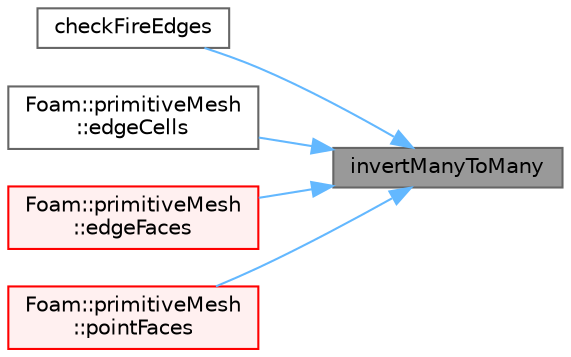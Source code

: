 digraph "invertManyToMany"
{
 // LATEX_PDF_SIZE
  bgcolor="transparent";
  edge [fontname=Helvetica,fontsize=10,labelfontname=Helvetica,labelfontsize=10];
  node [fontname=Helvetica,fontsize=10,shape=box,height=0.2,width=0.4];
  rankdir="RL";
  Node1 [id="Node000001",label="invertManyToMany",height=0.2,width=0.4,color="gray40", fillcolor="grey60", style="filled", fontcolor="black",tooltip=" "];
  Node1 -> Node2 [id="edge1_Node000001_Node000002",dir="back",color="steelblue1",style="solid",tooltip=" "];
  Node2 [id="Node000002",label="checkFireEdges",height=0.2,width=0.4,color="grey40", fillcolor="white", style="filled",URL="$namespaceFoam.html#a1217a289daad1e0e870184b992a6e97f",tooltip=" "];
  Node1 -> Node3 [id="edge2_Node000001_Node000003",dir="back",color="steelblue1",style="solid",tooltip=" "];
  Node3 [id="Node000003",label="Foam::primitiveMesh\l::edgeCells",height=0.2,width=0.4,color="grey40", fillcolor="white", style="filled",URL="$classFoam_1_1primitiveMesh.html#addd6d1fd65f617ff40cde4479560c2c3",tooltip=" "];
  Node1 -> Node4 [id="edge3_Node000001_Node000004",dir="back",color="steelblue1",style="solid",tooltip=" "];
  Node4 [id="Node000004",label="Foam::primitiveMesh\l::edgeFaces",height=0.2,width=0.4,color="red", fillcolor="#FFF0F0", style="filled",URL="$classFoam_1_1primitiveMesh.html#ad38ecd2902727a890ebd437731c271c8",tooltip=" "];
  Node1 -> Node10 [id="edge4_Node000001_Node000010",dir="back",color="steelblue1",style="solid",tooltip=" "];
  Node10 [id="Node000010",label="Foam::primitiveMesh\l::pointFaces",height=0.2,width=0.4,color="red", fillcolor="#FFF0F0", style="filled",URL="$classFoam_1_1primitiveMesh.html#acc347dd5dd3557af888ac3dd86d90d22",tooltip=" "];
}
